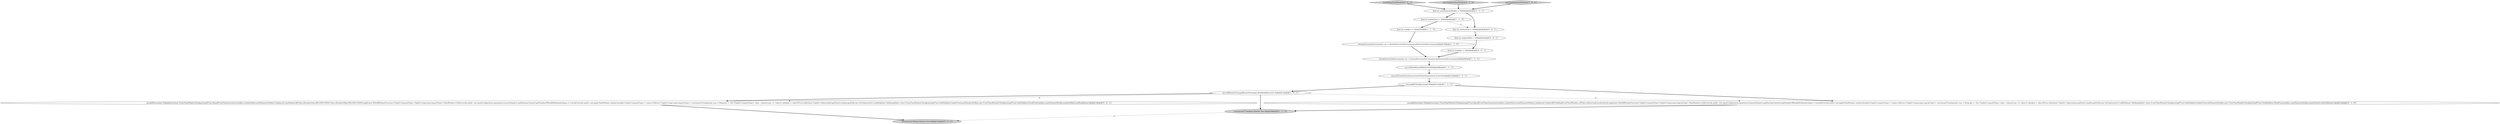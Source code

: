 digraph {
17 [style = filled, label = "testSlidingTimeWindow['0', '0', '1']", fillcolor = lightgray, shape = diamond image = "AAA0AAABBB3BBB"];
10 [style = filled, label = "env.execute(\"Tumbling Window Test\")@@@30@@@['1', '1', '0']", fillcolor = lightgray, shape = ellipse image = "AAA0AAABBB1BBB"];
7 [style = filled, label = "final int windowSize = 100@@@4@@@['1', '1', '0']", fillcolor = white, shape = ellipse image = "AAA0AAABBB1BBB"];
13 [style = filled, label = "final int windowSlide = 100@@@5@@@['0', '0', '1']", fillcolor = white, shape = ellipse image = "AAA0AAABBB3BBB"];
18 [style = filled, label = "env.addSource(new FailingSource(new EventTimeWindowCheckpointingITCase.KeyedEventTimeGenerator(numKeys,windowSlide),numElementsPerKey)).rebalance().timeWindowAll(Time.of(windowSize,MILLISECONDS),Time.of(windowSlide,MILLISECONDS)).apply(new RichAllWindowFunction<Tuple2<Long,IntType>,Tuple4<Long,Long,Long,IntType>,TimeWindow>(){@Override public void open(Configuration parameters){assertEquals(1,getRuntimeContext().getNumberOfParallelSubtasks())open = true}@Override public void apply(TimeWindow window,Iterable<Tuple2<Long,IntType>> values,Collector<Tuple4<Long,Long,Long,IntType>> out){assertTrue(open)int sum = 0long key = -1for (Tuple2<Long,IntType> value : values){sum += value.f1.valuekey = value.f0}out.collect(new Tuple4<>(key,window.getStart(),window.getEnd(),new IntType(sum)))}}).addSink(new ValidatingSink<>(new EventTimeWindowCheckpointingITCase.SinkValidatorUpdateFun(numElementsPerKey),new EventTimeWindowCheckpointingITCase.SinkValidatorCheckFun(numKeys,numElementsPerKey,windowSlide))).setParallelism(1)@@@13@@@['0', '0', '1']", fillcolor = white, shape = ellipse image = "AAA0AAABBB3BBB"];
11 [style = filled, label = "testTumblingTimeWindow['0', '1', '0']", fillcolor = lightgray, shape = diamond image = "AAA0AAABBB2BBB"];
6 [style = filled, label = "testTumblingTimeWindow['1', '0', '0']", fillcolor = lightgray, shape = diamond image = "AAA0AAABBB1BBB"];
0 [style = filled, label = "env.setRestartStrategy(RestartStrategies.fixedDelayRestart(1,0))@@@12@@@['1', '0', '1']", fillcolor = white, shape = ellipse image = "AAA0AAABBB1BBB"];
9 [style = filled, label = "StreamExecutionEnvironment env = StreamExecutionEnvironment.getExecutionEnvironment()@@@7@@@['1', '1', '0']", fillcolor = white, shape = ellipse image = "AAA0AAABBB1BBB"];
2 [style = filled, label = "final int numElementsPerKey = 3000@@@3@@@['1', '1', '1']", fillcolor = white, shape = ellipse image = "AAA0AAABBB1BBB"];
12 [style = filled, label = "env.addSource(new FailingSource(new EventTimeWindowCheckpointingITCase.KeyedEventTimeGenerator(numKeys,windowSize),numElementsPerKey)).rebalance().windowAll(TumblingEventTimeWindows.of(Time.milliseconds(windowSize))).apply(new RichAllWindowFunction<Tuple2<Long,IntType>,Tuple4<Long,Long,Long,IntType>,TimeWindow>(){@Override public void open(Configuration parameters){assertEquals(1,getRuntimeContext().getNumberOfParallelSubtasks())open = true}@Override public void apply(TimeWindow window,Iterable<Tuple2<Long,IntType>> values,Collector<Tuple4<Long,Long,Long,IntType>> out){assertTrue(open)int sum = 0long key = -1for (Tuple2<Long,IntType> value : values){sum += value.f1.valuekey = value.f0}out.collect(new Tuple4<>(key,window.getStart(),window.getEnd(),new IntType(sum)))}}).addSink(new ValidatingSink<>(new EventTimeWindowCheckpointingITCase.SinkValidatorUpdateFun(numElementsPerKey),new EventTimeWindowCheckpointingITCase.SinkValidatorCheckFun(numKeys,numElementsPerKey,windowSize))).setParallelism(1)@@@12@@@['0', '1', '0']", fillcolor = white, shape = ellipse image = "AAA1AAABBB2BBB"];
3 [style = filled, label = "env.setStreamTimeCharacteristic(TimeCharacteristic.EventTime)@@@10@@@['1', '1', '1']", fillcolor = white, shape = ellipse image = "AAA0AAABBB1BBB"];
14 [style = filled, label = "final int windowSize = 1000@@@4@@@['0', '0', '1']", fillcolor = white, shape = ellipse image = "AAA0AAABBB3BBB"];
15 [style = filled, label = "env.execute(\"Sliding Window Test\")@@@31@@@['0', '0', '1']", fillcolor = lightgray, shape = ellipse image = "AAA0AAABBB3BBB"];
16 [style = filled, label = "final int numKeys = 1@@@6@@@['0', '0', '1']", fillcolor = white, shape = ellipse image = "AAA0AAABBB3BBB"];
4 [style = filled, label = "env.setParallelism(PARALLELISM)@@@9@@@['1', '1', '1']", fillcolor = white, shape = ellipse image = "AAA0AAABBB1BBB"];
1 [style = filled, label = "env.enableCheckpointing(100)@@@11@@@['1', '1', '1']", fillcolor = white, shape = ellipse image = "AAA0AAABBB1BBB"];
8 [style = filled, label = "StreamExecutionEnvironment env = StreamExecutionEnvironment.getExecutionEnvironment()@@@8@@@['1', '1', '1']", fillcolor = white, shape = ellipse image = "AAA0AAABBB1BBB"];
5 [style = filled, label = "final int numKeys = 1@@@5@@@['1', '1', '0']", fillcolor = white, shape = ellipse image = "AAA0AAABBB1BBB"];
8->4 [style = bold, label=""];
2->7 [style = bold, label=""];
1->12 [style = bold, label=""];
14->13 [style = bold, label=""];
16->8 [style = bold, label=""];
5->9 [style = bold, label=""];
10->15 [style = dashed, label="0"];
11->2 [style = bold, label=""];
6->2 [style = bold, label=""];
3->1 [style = bold, label=""];
0->10 [style = bold, label=""];
12->10 [style = bold, label=""];
13->16 [style = bold, label=""];
18->15 [style = bold, label=""];
7->5 [style = bold, label=""];
2->14 [style = bold, label=""];
7->14 [style = dashed, label="0"];
9->8 [style = bold, label=""];
0->18 [style = dashed, label="0"];
4->3 [style = bold, label=""];
0->18 [style = bold, label=""];
17->2 [style = bold, label=""];
1->0 [style = bold, label=""];
0->12 [style = dashed, label="0"];
}
